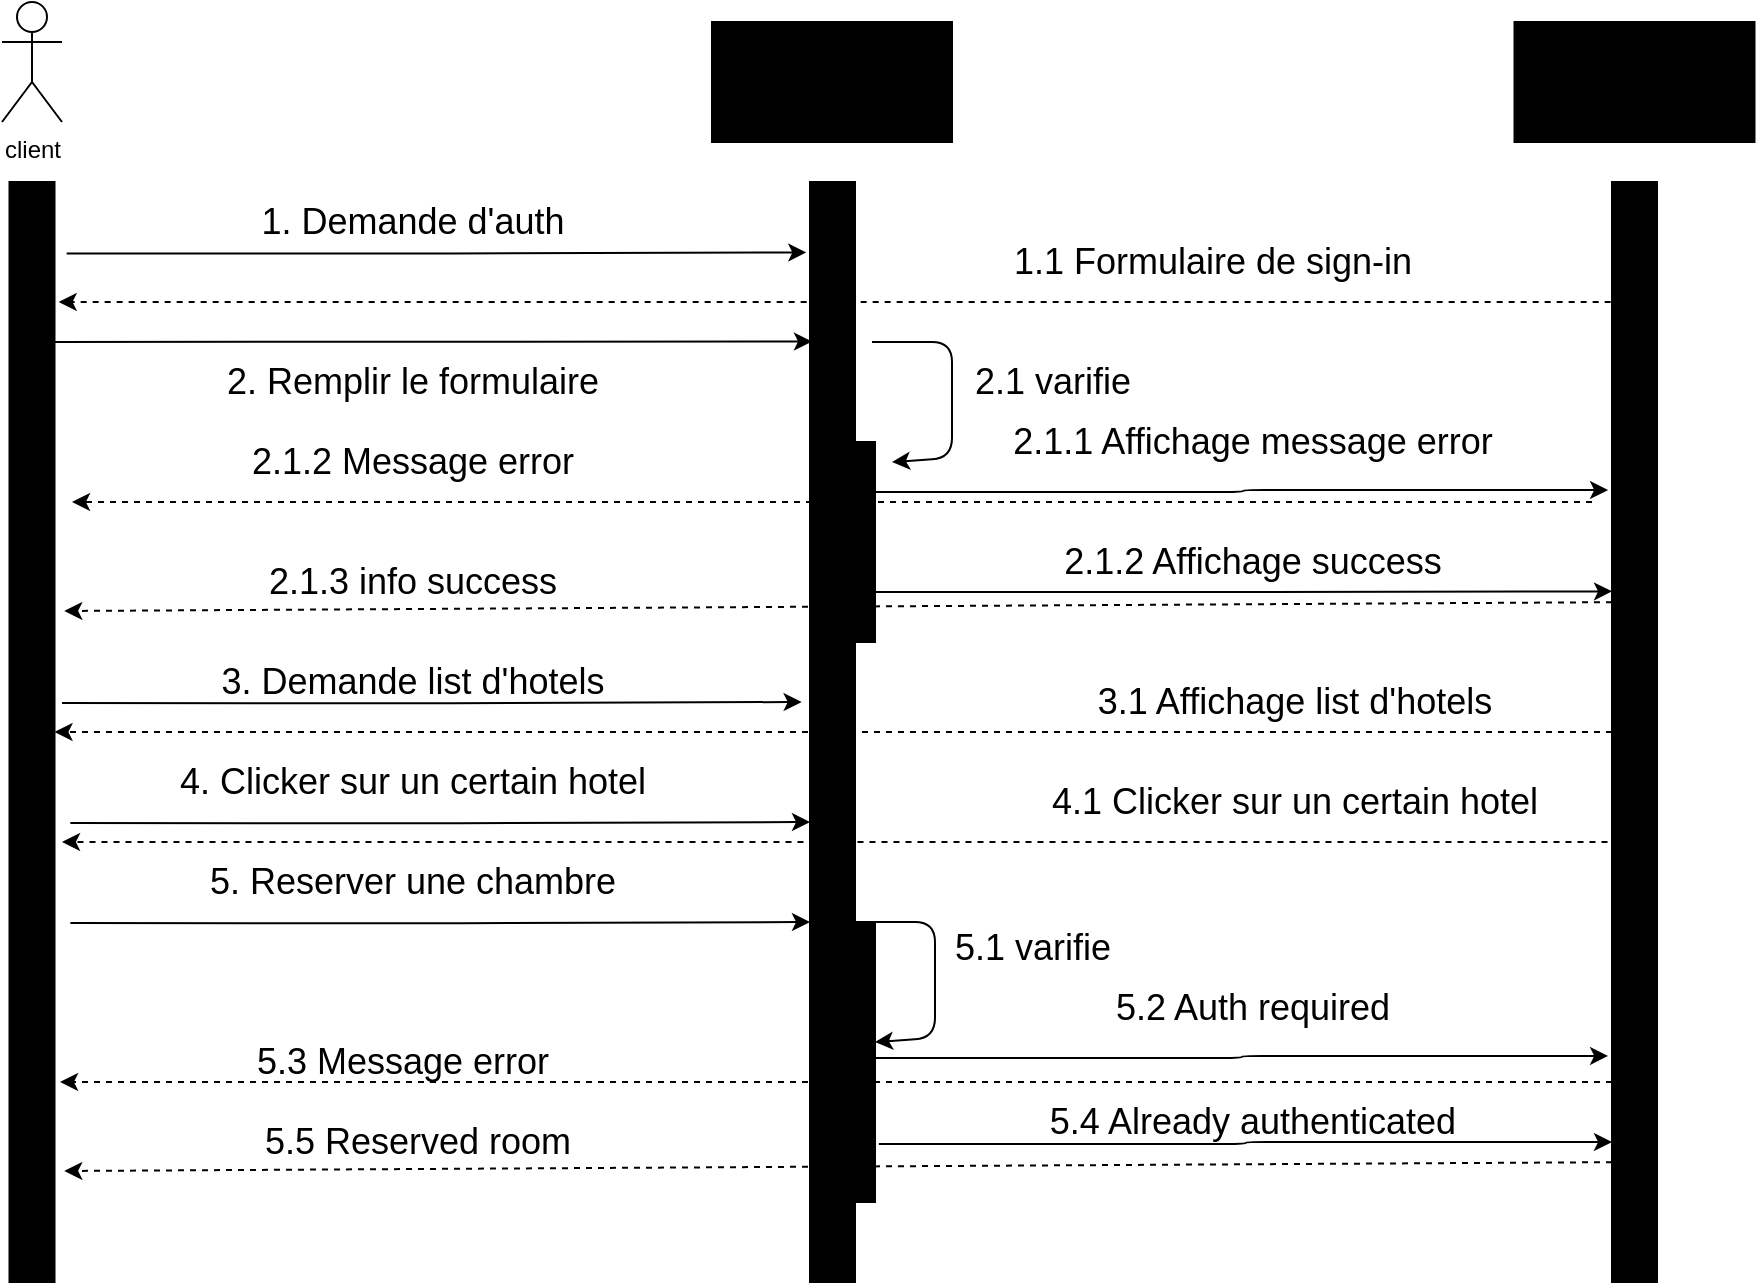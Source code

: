 <mxfile>
    <diagram id="xyLuTcKR7fZOYQC8sWXt" name="Page-1">
        <mxGraphModel dx="778" dy="657" grid="1" gridSize="10" guides="1" tooltips="1" connect="1" arrows="1" fold="1" page="1" pageScale="1" pageWidth="1000" pageHeight="700" math="0" shadow="0">
            <root>
                <mxCell id="0"/>
                <mxCell id="1" parent="0"/>
                <mxCell id="4" value="client" style="shape=umlActor;verticalLabelPosition=bottom;verticalAlign=top;html=1;outlineConnect=0;" vertex="1" parent="1">
                    <mxGeometry x="85" y="30" width="30" height="60" as="geometry"/>
                </mxCell>
                <mxCell id="14" style="edgeStyle=orthogonalEdgeStyle;html=1;exitX=1.27;exitY=0.065;exitDx=0;exitDy=0;fontSize=18;exitPerimeter=0;entryX=-0.082;entryY=0.064;entryDx=0;entryDy=0;entryPerimeter=0;" edge="1" parent="1" source="7" target="10">
                    <mxGeometry relative="1" as="geometry">
                        <mxPoint x="480" y="156" as="targetPoint"/>
                    </mxGeometry>
                </mxCell>
                <mxCell id="18" style="edgeStyle=none;html=1;entryX=0.044;entryY=0.145;entryDx=0;entryDy=0;fontSize=18;entryPerimeter=0;" edge="1" parent="1" target="10">
                    <mxGeometry relative="1" as="geometry">
                        <mxPoint x="110" y="200" as="sourcePoint"/>
                    </mxGeometry>
                </mxCell>
                <mxCell id="7" value="" style="rounded=0;whiteSpace=wrap;html=1;fillColor=#000000;" vertex="1" parent="1">
                    <mxGeometry x="88.75" y="120" width="22.5" height="550" as="geometry"/>
                </mxCell>
                <mxCell id="15" style="edgeStyle=none;html=1;exitX=-0.03;exitY=0.109;exitDx=0;exitDy=0;entryX=1.093;entryY=0.109;entryDx=0;entryDy=0;fontSize=18;entryPerimeter=0;exitPerimeter=0;dashed=1;" edge="1" parent="1" source="9" target="7">
                    <mxGeometry relative="1" as="geometry"/>
                </mxCell>
                <mxCell id="32" style="edgeStyle=orthogonalEdgeStyle;html=1;entryX=1;entryY=0.5;entryDx=0;entryDy=0;fontSize=18;dashed=1;" edge="1" parent="1" source="9" target="7">
                    <mxGeometry relative="1" as="geometry"/>
                </mxCell>
                <mxCell id="9" value="" style="rounded=0;whiteSpace=wrap;html=1;fillColor=#000000;" vertex="1" parent="1">
                    <mxGeometry x="890" y="120" width="22.5" height="550" as="geometry"/>
                </mxCell>
                <mxCell id="20" style="edgeStyle=none;html=1;fontSize=18;" edge="1" parent="1">
                    <mxGeometry relative="1" as="geometry">
                        <mxPoint x="530" y="260" as="targetPoint"/>
                        <mxPoint x="520" y="200" as="sourcePoint"/>
                        <Array as="points">
                            <mxPoint x="560" y="200"/>
                            <mxPoint x="560" y="258"/>
                        </Array>
                    </mxGeometry>
                </mxCell>
                <mxCell id="10" value="" style="rounded=0;whiteSpace=wrap;html=1;fillColor=#000000;" vertex="1" parent="1">
                    <mxGeometry x="489" y="120" width="22.5" height="550" as="geometry"/>
                </mxCell>
                <mxCell id="12" value="&lt;font style=&quot;font-size: 24px;&quot;&gt;SYSTEM&lt;/font&gt;" style="rounded=0;whiteSpace=wrap;html=1;fillColor=#000000;" vertex="1" parent="1">
                    <mxGeometry x="440" y="40" width="120" height="60" as="geometry"/>
                </mxCell>
                <mxCell id="13" value="&lt;font style=&quot;font-size: 18px;&quot;&gt;INTERFACE&lt;/font&gt;" style="rounded=0;whiteSpace=wrap;html=1;fillColor=#000000;" vertex="1" parent="1">
                    <mxGeometry x="841.25" y="40" width="120" height="60" as="geometry"/>
                </mxCell>
                <mxCell id="16" value="1. Demande d'auth" style="text;html=1;align=center;verticalAlign=middle;resizable=0;points=[];autosize=1;strokeColor=none;fillColor=none;fontSize=18;" vertex="1" parent="1">
                    <mxGeometry x="200" y="120" width="180" height="40" as="geometry"/>
                </mxCell>
                <mxCell id="17" value="1.1 Formulaire de sign-in" style="text;html=1;align=center;verticalAlign=middle;resizable=0;points=[];autosize=1;strokeColor=none;fillColor=none;fontSize=18;" vertex="1" parent="1">
                    <mxGeometry x="580" y="140" width="220" height="40" as="geometry"/>
                </mxCell>
                <mxCell id="19" value="2. Remplir le formulaire" style="text;html=1;align=center;verticalAlign=middle;resizable=0;points=[];autosize=1;strokeColor=none;fillColor=none;fontSize=18;" vertex="1" parent="1">
                    <mxGeometry x="185" y="200" width="210" height="40" as="geometry"/>
                </mxCell>
                <mxCell id="23" style="edgeStyle=none;html=1;fontSize=18;dashed=1;" edge="1" parent="1">
                    <mxGeometry relative="1" as="geometry">
                        <mxPoint x="880" y="280" as="sourcePoint"/>
                        <mxPoint x="120" y="280" as="targetPoint"/>
                    </mxGeometry>
                </mxCell>
                <mxCell id="45" style="edgeStyle=orthogonalEdgeStyle;html=1;exitX=1;exitY=0.25;exitDx=0;exitDy=0;entryX=-0.087;entryY=0.28;entryDx=0;entryDy=0;entryPerimeter=0;fontSize=18;" edge="1" parent="1" source="21" target="9">
                    <mxGeometry relative="1" as="geometry"/>
                </mxCell>
                <mxCell id="46" style="edgeStyle=orthogonalEdgeStyle;html=1;exitX=1;exitY=0.75;exitDx=0;exitDy=0;fontSize=18;" edge="1" parent="1" source="21">
                    <mxGeometry relative="1" as="geometry">
                        <mxPoint x="890" y="324.684" as="targetPoint"/>
                    </mxGeometry>
                </mxCell>
                <mxCell id="21" value="" style="rounded=0;whiteSpace=wrap;html=1;fontSize=18;fillColor=#000000;" vertex="1" parent="1">
                    <mxGeometry x="511.5" y="250" width="10" height="100" as="geometry"/>
                </mxCell>
                <mxCell id="22" value="2.1 varifie" style="text;html=1;align=center;verticalAlign=middle;resizable=0;points=[];autosize=1;strokeColor=none;fillColor=none;fontSize=18;" vertex="1" parent="1">
                    <mxGeometry x="560" y="200" width="100" height="40" as="geometry"/>
                </mxCell>
                <mxCell id="24" value="2.1.2 Message error" style="text;html=1;align=center;verticalAlign=middle;resizable=0;points=[];autosize=1;strokeColor=none;fillColor=none;fontSize=18;" vertex="1" parent="1">
                    <mxGeometry x="200" y="240" width="180" height="40" as="geometry"/>
                </mxCell>
                <mxCell id="28" style="edgeStyle=none;html=1;entryX=1.217;entryY=0.39;entryDx=0;entryDy=0;entryPerimeter=0;fontSize=18;dashed=1;exitX=0;exitY=0.382;exitDx=0;exitDy=0;exitPerimeter=0;" edge="1" parent="1" source="9" target="7">
                    <mxGeometry relative="1" as="geometry">
                        <mxPoint x="500" y="300" as="sourcePoint"/>
                        <mxPoint x="124.153" y="284.55" as="targetPoint"/>
                    </mxGeometry>
                </mxCell>
                <mxCell id="29" value="2.1.3 info success" style="text;html=1;align=center;verticalAlign=middle;resizable=0;points=[];autosize=1;strokeColor=none;fillColor=none;fontSize=18;" vertex="1" parent="1">
                    <mxGeometry x="205" y="300" width="170" height="40" as="geometry"/>
                </mxCell>
                <mxCell id="30" style="edgeStyle=orthogonalEdgeStyle;html=1;exitX=1.27;exitY=0.065;exitDx=0;exitDy=0;fontSize=18;exitPerimeter=0;entryX=-0.082;entryY=0.064;entryDx=0;entryDy=0;entryPerimeter=0;" edge="1" parent="1">
                    <mxGeometry relative="1" as="geometry">
                        <mxPoint x="114.995" y="380.55" as="sourcePoint"/>
                        <mxPoint x="484.825" y="380.0" as="targetPoint"/>
                        <Array as="points">
                            <mxPoint x="300" y="381"/>
                            <mxPoint x="485" y="380"/>
                        </Array>
                    </mxGeometry>
                </mxCell>
                <mxCell id="31" value="3. Demande list d'hotels" style="text;html=1;align=center;verticalAlign=middle;resizable=0;points=[];autosize=1;strokeColor=none;fillColor=none;fontSize=18;" vertex="1" parent="1">
                    <mxGeometry x="180" y="350" width="220" height="40" as="geometry"/>
                </mxCell>
                <mxCell id="33" value="3.1 Affichage list d'hotels" style="text;html=1;align=center;verticalAlign=middle;resizable=0;points=[];autosize=1;strokeColor=none;fillColor=none;fontSize=18;" vertex="1" parent="1">
                    <mxGeometry x="621.25" y="360" width="220" height="40" as="geometry"/>
                </mxCell>
                <mxCell id="34" style="edgeStyle=orthogonalEdgeStyle;html=1;exitX=1.27;exitY=0.065;exitDx=0;exitDy=0;fontSize=18;exitPerimeter=0;entryX=-0.082;entryY=0.064;entryDx=0;entryDy=0;entryPerimeter=0;" edge="1" parent="1">
                    <mxGeometry relative="1" as="geometry">
                        <mxPoint x="119.175" y="440.55" as="sourcePoint"/>
                        <mxPoint x="489.005" y="440.0" as="targetPoint"/>
                        <Array as="points">
                            <mxPoint x="304.18" y="441"/>
                            <mxPoint x="489.18" y="440"/>
                        </Array>
                    </mxGeometry>
                </mxCell>
                <mxCell id="35" value="4. Clicker sur un certain hotel" style="text;html=1;align=center;verticalAlign=middle;resizable=0;points=[];autosize=1;strokeColor=none;fillColor=none;fontSize=18;" vertex="1" parent="1">
                    <mxGeometry x="160" y="400" width="260" height="40" as="geometry"/>
                </mxCell>
                <mxCell id="36" style="edgeStyle=orthogonalEdgeStyle;html=1;entryX=1;entryY=0.5;entryDx=0;entryDy=0;fontSize=18;dashed=1;" edge="1" parent="1">
                    <mxGeometry relative="1" as="geometry">
                        <mxPoint x="893.75" y="450" as="sourcePoint"/>
                        <mxPoint x="115" y="450" as="targetPoint"/>
                    </mxGeometry>
                </mxCell>
                <mxCell id="37" value="4.1 Clicker sur un certain hotel" style="text;html=1;align=center;verticalAlign=middle;resizable=0;points=[];autosize=1;strokeColor=none;fillColor=none;fontSize=18;" vertex="1" parent="1">
                    <mxGeometry x="596.25" y="410" width="270" height="40" as="geometry"/>
                </mxCell>
                <mxCell id="41" value="2.1.1 Affichage message error" style="text;html=1;align=center;verticalAlign=middle;resizable=0;points=[];autosize=1;strokeColor=none;fillColor=none;fontSize=18;" vertex="1" parent="1">
                    <mxGeometry x="580" y="230" width="260" height="40" as="geometry"/>
                </mxCell>
                <mxCell id="43" value="2.1.2 Affichage success" style="text;html=1;align=center;verticalAlign=middle;resizable=0;points=[];autosize=1;strokeColor=none;fillColor=none;fontSize=18;" vertex="1" parent="1">
                    <mxGeometry x="605" y="290" width="210" height="40" as="geometry"/>
                </mxCell>
                <mxCell id="47" style="edgeStyle=orthogonalEdgeStyle;html=1;exitX=1.27;exitY=0.065;exitDx=0;exitDy=0;fontSize=18;exitPerimeter=0;entryX=-0.082;entryY=0.064;entryDx=0;entryDy=0;entryPerimeter=0;" edge="1" parent="1">
                    <mxGeometry relative="1" as="geometry">
                        <mxPoint x="119.175" y="490.55" as="sourcePoint"/>
                        <mxPoint x="489.005" y="490" as="targetPoint"/>
                        <Array as="points">
                            <mxPoint x="304.18" y="491"/>
                            <mxPoint x="489.18" y="490"/>
                        </Array>
                    </mxGeometry>
                </mxCell>
                <mxCell id="48" value="5. Reserver une chambre" style="text;html=1;align=center;verticalAlign=middle;resizable=0;points=[];autosize=1;strokeColor=none;fillColor=none;fontSize=18;" vertex="1" parent="1">
                    <mxGeometry x="175" y="450" width="230" height="40" as="geometry"/>
                </mxCell>
                <mxCell id="49" value="" style="rounded=0;whiteSpace=wrap;html=1;fontSize=18;fillColor=#000000;" vertex="1" parent="1">
                    <mxGeometry x="511.5" y="490" width="10" height="140" as="geometry"/>
                </mxCell>
                <mxCell id="50" style="edgeStyle=none;html=1;fontSize=18;" edge="1" parent="1">
                    <mxGeometry relative="1" as="geometry">
                        <mxPoint x="521.5" y="550.0" as="targetPoint"/>
                        <mxPoint x="511.5" y="490.0" as="sourcePoint"/>
                        <Array as="points">
                            <mxPoint x="551.5" y="490"/>
                            <mxPoint x="551.5" y="548"/>
                        </Array>
                    </mxGeometry>
                </mxCell>
                <mxCell id="51" value="5.1 varifie" style="text;html=1;align=center;verticalAlign=middle;resizable=0;points=[];autosize=1;strokeColor=none;fillColor=none;fontSize=18;" vertex="1" parent="1">
                    <mxGeometry x="550" y="482.96" width="100" height="40" as="geometry"/>
                </mxCell>
                <mxCell id="52" style="edgeStyle=orthogonalEdgeStyle;html=1;exitX=1;exitY=0.25;exitDx=0;exitDy=0;entryX=-0.087;entryY=0.28;entryDx=0;entryDy=0;entryPerimeter=0;fontSize=18;" edge="1" parent="1">
                    <mxGeometry relative="1" as="geometry">
                        <mxPoint x="521.5" y="557.96" as="sourcePoint"/>
                        <mxPoint x="888.043" y="556.96" as="targetPoint"/>
                        <Array as="points">
                            <mxPoint x="705" y="558"/>
                            <mxPoint x="888" y="557"/>
                        </Array>
                    </mxGeometry>
                </mxCell>
                <mxCell id="53" value="5.3 Message error" style="text;html=1;align=center;verticalAlign=middle;resizable=0;points=[];autosize=1;strokeColor=none;fillColor=none;fontSize=18;" vertex="1" parent="1">
                    <mxGeometry x="200" y="540" width="170" height="40" as="geometry"/>
                </mxCell>
                <mxCell id="54" value="5.2 Auth required" style="text;html=1;align=center;verticalAlign=middle;resizable=0;points=[];autosize=1;strokeColor=none;fillColor=none;fontSize=18;" vertex="1" parent="1">
                    <mxGeometry x="630" y="512.96" width="160" height="40" as="geometry"/>
                </mxCell>
                <mxCell id="55" style="edgeStyle=none;html=1;exitX=-0.03;exitY=0.109;exitDx=0;exitDy=0;entryX=1.093;entryY=0.109;entryDx=0;entryDy=0;fontSize=18;entryPerimeter=0;exitPerimeter=0;dashed=1;" edge="1" parent="1">
                    <mxGeometry relative="1" as="geometry">
                        <mxPoint x="890.005" y="570" as="sourcePoint"/>
                        <mxPoint x="114.023" y="570" as="targetPoint"/>
                    </mxGeometry>
                </mxCell>
                <mxCell id="56" style="edgeStyle=orthogonalEdgeStyle;html=1;exitX=1;exitY=0.25;exitDx=0;exitDy=0;entryX=-0.087;entryY=0.28;entryDx=0;entryDy=0;entryPerimeter=0;fontSize=18;" edge="1" parent="1">
                    <mxGeometry relative="1" as="geometry">
                        <mxPoint x="523.46" y="601" as="sourcePoint"/>
                        <mxPoint x="890.003" y="600.0" as="targetPoint"/>
                        <Array as="points">
                            <mxPoint x="706.96" y="601.04"/>
                            <mxPoint x="889.96" y="600.04"/>
                        </Array>
                    </mxGeometry>
                </mxCell>
                <mxCell id="57" value="5.4 Already authenticated" style="text;html=1;align=center;verticalAlign=middle;resizable=0;points=[];autosize=1;strokeColor=none;fillColor=none;fontSize=18;" vertex="1" parent="1">
                    <mxGeometry x="595" y="570" width="230" height="40" as="geometry"/>
                </mxCell>
                <mxCell id="59" style="edgeStyle=none;html=1;entryX=1.217;entryY=0.39;entryDx=0;entryDy=0;entryPerimeter=0;fontSize=18;dashed=1;exitX=0;exitY=0.382;exitDx=0;exitDy=0;exitPerimeter=0;" edge="1" parent="1">
                    <mxGeometry relative="1" as="geometry">
                        <mxPoint x="890" y="610.1" as="sourcePoint"/>
                        <mxPoint x="116.133" y="614.5" as="targetPoint"/>
                    </mxGeometry>
                </mxCell>
                <mxCell id="60" value="&amp;nbsp;5.5 Reserved room" style="text;html=1;align=center;verticalAlign=middle;resizable=0;points=[];autosize=1;strokeColor=none;fillColor=none;fontSize=18;" vertex="1" parent="1">
                    <mxGeometry x="200" y="580" width="180" height="40" as="geometry"/>
                </mxCell>
            </root>
        </mxGraphModel>
    </diagram>
</mxfile>
